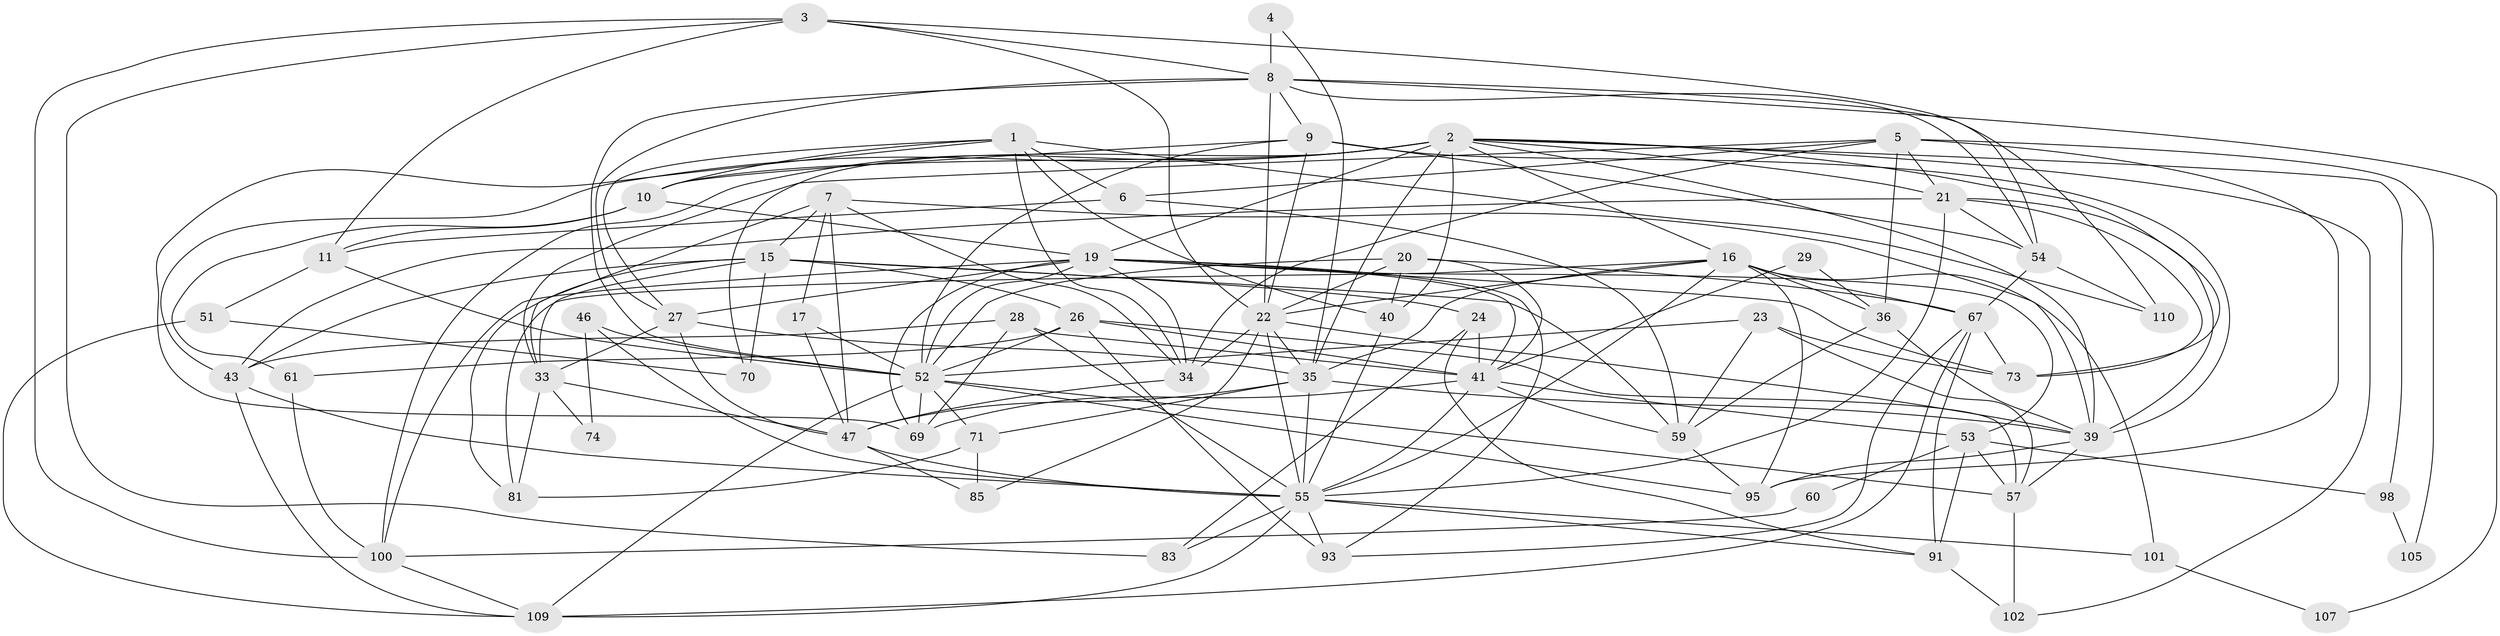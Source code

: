 // original degree distribution, {4: 0.24603174603174602, 5: 0.15079365079365079, 3: 0.31746031746031744, 6: 0.10317460317460317, 2: 0.11904761904761904, 7: 0.05555555555555555, 8: 0.007936507936507936}
// Generated by graph-tools (version 1.1) at 2025/15/03/09/25 04:15:16]
// undirected, 63 vertices, 178 edges
graph export_dot {
graph [start="1"]
  node [color=gray90,style=filled];
  1 [super="+25+72"];
  2 [super="+82+18"];
  3 [super="+62"];
  4;
  5 [super="+56+111"];
  6 [super="+31"];
  7 [super="+30+14"];
  8 [super="+32"];
  9 [super="+63+12"];
  10 [super="+121"];
  11 [super="+13"];
  15 [super="+45"];
  16 [super="+75"];
  17;
  19 [super="+48+87"];
  20 [super="+65"];
  21 [super="+119"];
  22 [super="+58+108+44"];
  23;
  24 [super="+79"];
  26 [super="+64"];
  27 [super="+66"];
  28;
  29;
  33 [super="+50"];
  34 [super="+38"];
  35 [super="+84"];
  36 [super="+123"];
  39 [super="+42"];
  40;
  41 [super="+86"];
  43 [super="+97"];
  46;
  47 [super="+68"];
  51;
  52 [super="+120+117"];
  53 [super="+125"];
  54 [super="+116"];
  55 [super="+80"];
  57 [super="+106"];
  59;
  60;
  61;
  67 [super="+78"];
  69;
  70;
  71;
  73 [super="+76"];
  74;
  81 [super="+92"];
  83;
  85;
  91;
  93;
  95 [super="+99"];
  98;
  100 [super="+114"];
  101;
  102;
  105;
  107;
  109;
  110;
  1 -- 10;
  1 -- 69;
  1 -- 40;
  1 -- 110;
  1 -- 6;
  1 -- 27;
  1 -- 34;
  2 -- 40;
  2 -- 43;
  2 -- 102;
  2 -- 21;
  2 -- 70;
  2 -- 39;
  2 -- 10;
  2 -- 19;
  2 -- 16;
  2 -- 98;
  2 -- 100;
  2 -- 73;
  2 -- 35;
  3 -- 8;
  3 -- 83;
  3 -- 11;
  3 -- 22;
  3 -- 100;
  3 -- 54;
  4 -- 8 [weight=2];
  4 -- 35;
  5 -- 21;
  5 -- 6;
  5 -- 36 [weight=2];
  5 -- 105;
  5 -- 95;
  5 -- 34;
  5 -- 33;
  6 -- 59;
  6 -- 11;
  7 -- 34;
  7 -- 33;
  7 -- 47;
  7 -- 15;
  7 -- 39;
  7 -- 17;
  8 -- 54;
  8 -- 107;
  8 -- 9;
  8 -- 22;
  8 -- 110;
  8 -- 52 [weight=2];
  8 -- 27;
  9 -- 54 [weight=3];
  9 -- 10;
  9 -- 22;
  9 -- 52;
  9 -- 39;
  10 -- 11;
  10 -- 61;
  10 -- 19;
  11 -- 51;
  11 -- 52;
  15 -- 26;
  15 -- 33 [weight=2];
  15 -- 70;
  15 -- 81;
  15 -- 24;
  15 -- 59;
  15 -- 43;
  16 -- 22;
  16 -- 81;
  16 -- 67;
  16 -- 36;
  16 -- 101;
  16 -- 95;
  16 -- 55;
  16 -- 35;
  17 -- 47;
  17 -- 52;
  19 -- 69;
  19 -- 53;
  19 -- 100;
  19 -- 34 [weight=2];
  19 -- 52;
  19 -- 73;
  19 -- 27;
  19 -- 93;
  19 -- 41;
  20 -- 67;
  20 -- 40;
  20 -- 41;
  20 -- 22;
  20 -- 52;
  21 -- 43;
  21 -- 55;
  21 -- 73;
  21 -- 39;
  21 -- 54;
  22 -- 34;
  22 -- 85;
  22 -- 55 [weight=2];
  22 -- 39;
  22 -- 35;
  23 -- 59;
  23 -- 52;
  23 -- 73;
  23 -- 57;
  24 -- 41;
  24 -- 83;
  24 -- 91;
  26 -- 61;
  26 -- 93;
  26 -- 57;
  26 -- 52;
  26 -- 41;
  27 -- 47;
  27 -- 33;
  27 -- 35;
  28 -- 55;
  28 -- 69;
  28 -- 41;
  28 -- 43;
  29 -- 36;
  29 -- 41;
  33 -- 81;
  33 -- 74;
  33 -- 47;
  34 -- 47;
  35 -- 71;
  35 -- 39;
  35 -- 47;
  35 -- 55;
  36 -- 59;
  36 -- 39;
  39 -- 57;
  39 -- 95;
  40 -- 55;
  41 -- 53;
  41 -- 69;
  41 -- 55;
  41 -- 59;
  43 -- 109;
  43 -- 55;
  46 -- 74;
  46 -- 55;
  46 -- 52;
  47 -- 85;
  47 -- 55;
  51 -- 109;
  51 -- 70;
  52 -- 71;
  52 -- 95;
  52 -- 69;
  52 -- 109;
  52 -- 57;
  53 -- 91;
  53 -- 98;
  53 -- 57;
  53 -- 60;
  54 -- 110;
  54 -- 67;
  55 -- 109;
  55 -- 83;
  55 -- 101;
  55 -- 91;
  55 -- 93;
  57 -- 102;
  59 -- 95;
  60 -- 100;
  61 -- 100;
  67 -- 109;
  67 -- 93;
  67 -- 73;
  67 -- 91;
  71 -- 85;
  71 -- 81;
  91 -- 102;
  98 -- 105;
  100 -- 109;
  101 -- 107;
}
